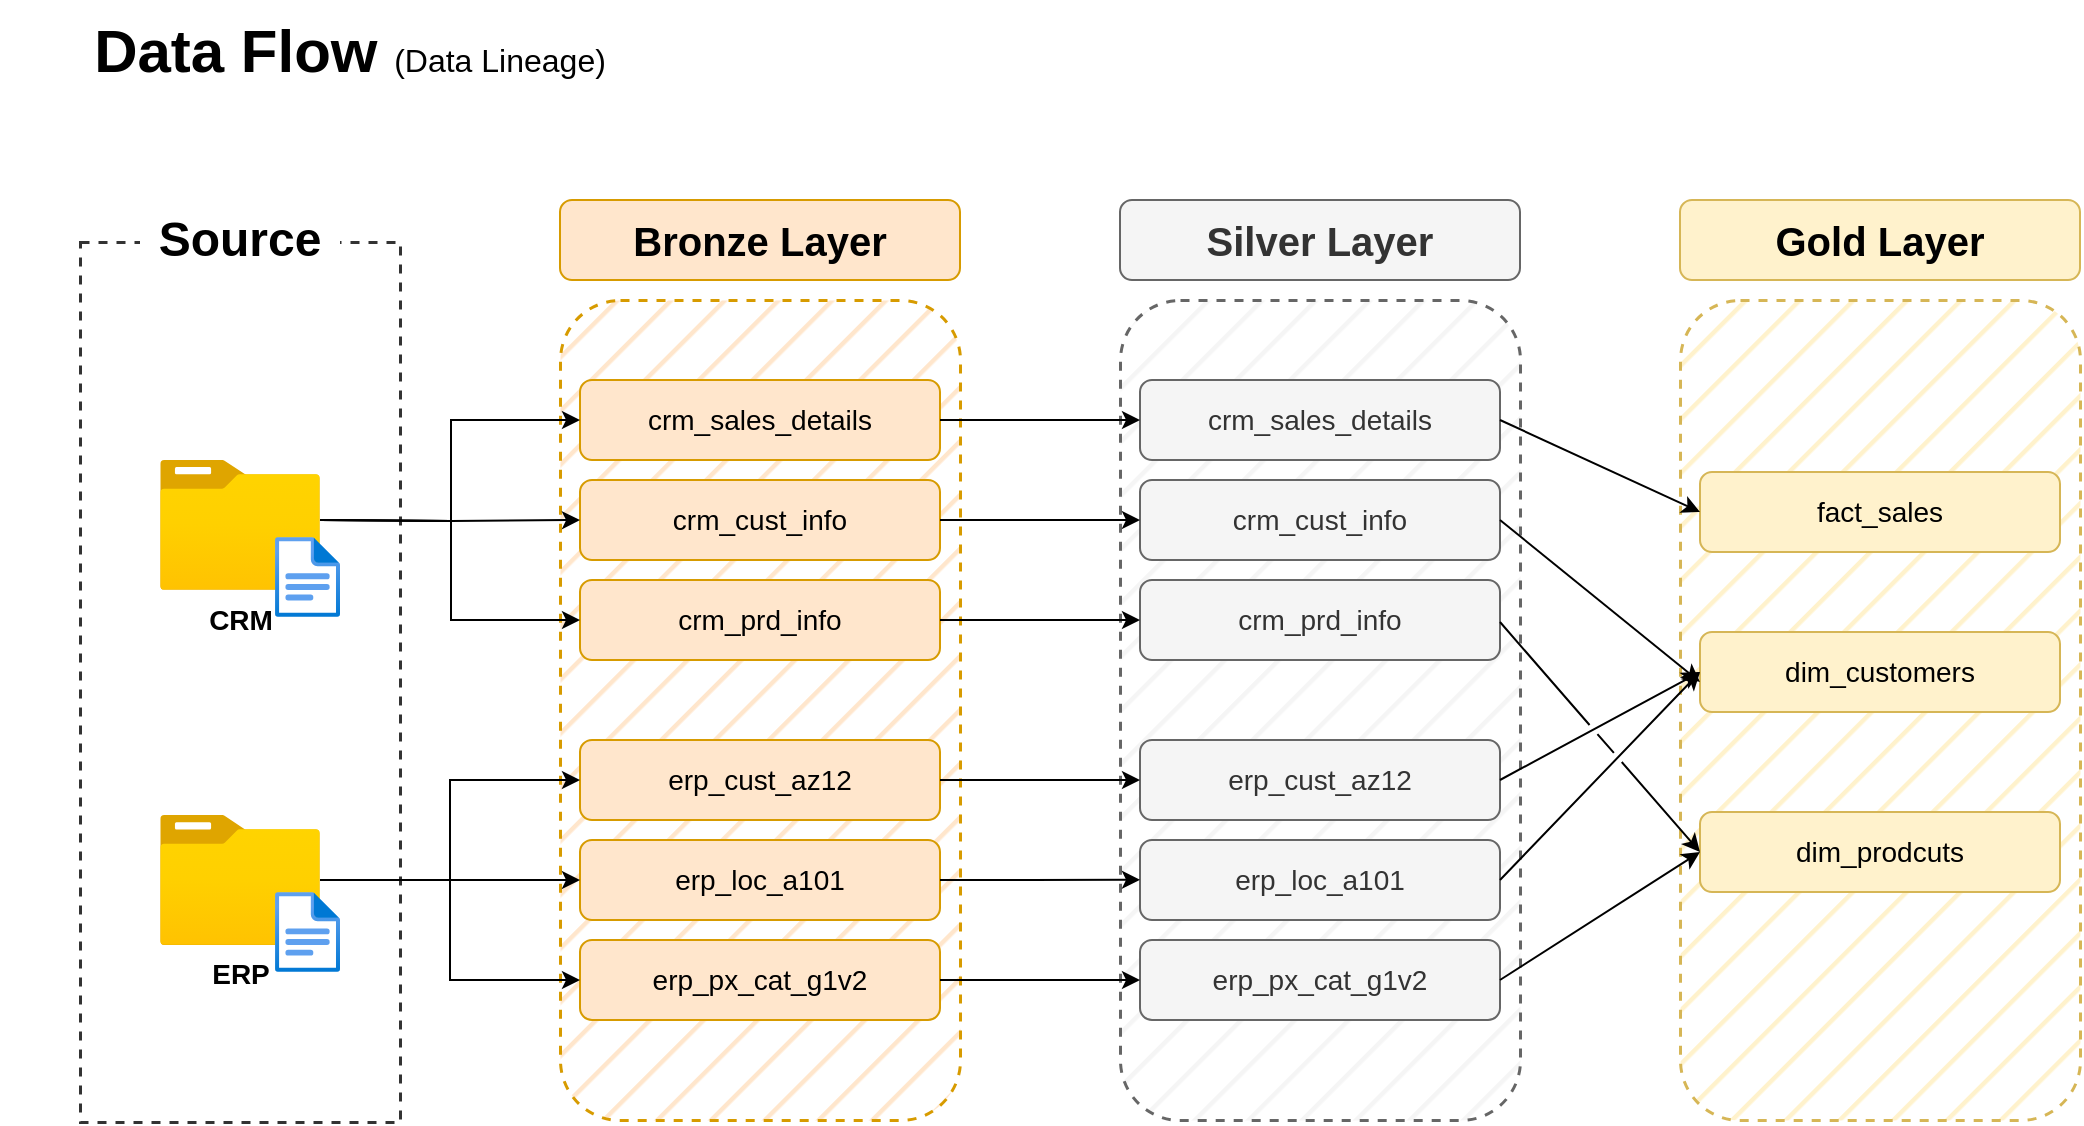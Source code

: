 <mxfile version="28.1.2">
  <diagram name="Page-1" id="CdkxmjYgeCRMkWTuVUf4">
    <mxGraphModel dx="1213" dy="727" grid="0" gridSize="10" guides="1" tooltips="1" connect="1" arrows="1" fold="1" page="1" pageScale="1" pageWidth="1169" pageHeight="827" math="0" shadow="0">
      <root>
        <mxCell id="0" />
        <mxCell id="1" parent="0" />
        <mxCell id="eLqcbsIIJh7kHSFu5TRq-1" value="&lt;font style=&quot;&quot;&gt;&lt;span style=&quot;font-weight: bold; font-size: 30px;&quot;&gt;Data Flow &lt;/span&gt;&lt;font style=&quot;font-size: 16px;&quot;&gt;(Data Lineage)&lt;/font&gt;&lt;/font&gt;" style="rounded=0;whiteSpace=wrap;html=1;fillColor=none;strokeColor=none;" parent="1" vertex="1">
          <mxGeometry x="40" y="40" width="350" height="50" as="geometry" />
        </mxCell>
        <mxCell id="yAWCUfIN0NA1F9ocFVg2-1" value="" style="rounded=0;whiteSpace=wrap;html=1;strokeColor=#333333;strokeWidth=1.5;fillColor=none;dashed=1;" parent="1" vertex="1">
          <mxGeometry x="80" y="161" width="160" height="440" as="geometry" />
        </mxCell>
        <mxCell id="yAWCUfIN0NA1F9ocFVg2-2" value="&lt;font style=&quot;font-size: 24px;&quot;&gt;&lt;b&gt;Source&lt;/b&gt;&lt;/font&gt;" style="rounded=1;whiteSpace=wrap;html=1;fillColor=default;strokeColor=none;" parent="1" vertex="1">
          <mxGeometry x="110" y="140" width="100" height="40" as="geometry" />
        </mxCell>
        <mxCell id="yAWCUfIN0NA1F9ocFVg2-4" value="&lt;font&gt;&lt;b&gt;ERP&lt;/b&gt;&lt;/font&gt;" style="image;aspect=fixed;html=1;points=[];align=center;fontSize=14;image=img/lib/azure2/general/Folder_Blank.svg;" parent="1" vertex="1">
          <mxGeometry x="120" y="447.54" width="80" height="64.93" as="geometry" />
        </mxCell>
        <mxCell id="yAWCUfIN0NA1F9ocFVg2-5" value="" style="rounded=1;whiteSpace=wrap;html=1;strokeColor=#d79b00;strokeWidth=1.5;fillColor=#ffe6cc;dashed=1;fillStyle=hatch;" parent="1" vertex="1">
          <mxGeometry x="320" y="190" width="200" height="410" as="geometry" />
        </mxCell>
        <mxCell id="yAWCUfIN0NA1F9ocFVg2-6" value="&lt;font style=&quot;font-size: 20px;&quot;&gt;&lt;b style=&quot;&quot;&gt;Bronze Layer&lt;/b&gt;&lt;/font&gt;" style="rounded=1;whiteSpace=wrap;html=1;fillColor=#ffe6cc;strokeColor=#d79b00;" parent="1" vertex="1">
          <mxGeometry x="320" y="140" width="200" height="40" as="geometry" />
        </mxCell>
        <mxCell id="yAWCUfIN0NA1F9ocFVg2-7" value="&lt;font&gt;&lt;span&gt;crm_sales_details&lt;/span&gt;&lt;/font&gt;" style="rounded=1;whiteSpace=wrap;html=1;fillColor=#ffe6cc;strokeColor=#d79b00;fontSize=14;fontStyle=0" parent="1" vertex="1">
          <mxGeometry x="330" y="230" width="180" height="40" as="geometry" />
        </mxCell>
        <mxCell id="yAWCUfIN0NA1F9ocFVg2-8" value="&lt;font&gt;&lt;span&gt;crm_cust_info&lt;/span&gt;&lt;/font&gt;" style="rounded=1;whiteSpace=wrap;html=1;fillColor=#ffe6cc;strokeColor=#d79b00;fontSize=14;fontStyle=0" parent="1" vertex="1">
          <mxGeometry x="330" y="280" width="180" height="40" as="geometry" />
        </mxCell>
        <mxCell id="yAWCUfIN0NA1F9ocFVg2-9" value="&lt;font&gt;&lt;span&gt;crm_prd_info&lt;/span&gt;&lt;/font&gt;" style="rounded=1;whiteSpace=wrap;html=1;fillColor=#ffe6cc;strokeColor=#d79b00;fontSize=14;fontStyle=0" parent="1" vertex="1">
          <mxGeometry x="330" y="330" width="180" height="40" as="geometry" />
        </mxCell>
        <mxCell id="yAWCUfIN0NA1F9ocFVg2-10" value="&lt;font&gt;&lt;span&gt;erp_cust_az12&lt;/span&gt;&lt;/font&gt;" style="rounded=1;whiteSpace=wrap;html=1;fillColor=#ffe6cc;strokeColor=#d79b00;fontSize=14;fontStyle=0" parent="1" vertex="1">
          <mxGeometry x="330" y="410" width="180" height="40" as="geometry" />
        </mxCell>
        <mxCell id="yAWCUfIN0NA1F9ocFVg2-11" value="&lt;font&gt;&lt;span&gt;erp_loc_a101&lt;/span&gt;&lt;/font&gt;" style="rounded=1;whiteSpace=wrap;html=1;fillColor=#ffe6cc;strokeColor=#d79b00;fontSize=14;fontStyle=0" parent="1" vertex="1">
          <mxGeometry x="330" y="460" width="180" height="40" as="geometry" />
        </mxCell>
        <mxCell id="yAWCUfIN0NA1F9ocFVg2-12" value="&lt;font&gt;&lt;span&gt;erp_px_cat_g1v2&lt;/span&gt;&lt;/font&gt;" style="rounded=1;whiteSpace=wrap;html=1;fillColor=#ffe6cc;strokeColor=#d79b00;fontSize=14;fontStyle=0" parent="1" vertex="1">
          <mxGeometry x="330" y="510" width="180" height="40" as="geometry" />
        </mxCell>
        <mxCell id="yAWCUfIN0NA1F9ocFVg2-24" style="edgeStyle=orthogonalEdgeStyle;rounded=0;orthogonalLoop=1;jettySize=auto;html=1;exitX=0.5;exitY=1;exitDx=0;exitDy=0;" parent="1" source="yAWCUfIN0NA1F9ocFVg2-2" target="yAWCUfIN0NA1F9ocFVg2-2" edge="1">
          <mxGeometry relative="1" as="geometry" />
        </mxCell>
        <mxCell id="yAWCUfIN0NA1F9ocFVg2-25" style="edgeStyle=orthogonalEdgeStyle;rounded=0;orthogonalLoop=1;jettySize=auto;html=1;entryX=0;entryY=0.5;entryDx=0;entryDy=0;" parent="1" target="yAWCUfIN0NA1F9ocFVg2-7" edge="1">
          <mxGeometry relative="1" as="geometry">
            <mxPoint x="200" y="300" as="sourcePoint" />
          </mxGeometry>
        </mxCell>
        <mxCell id="yAWCUfIN0NA1F9ocFVg2-26" style="edgeStyle=orthogonalEdgeStyle;rounded=0;orthogonalLoop=1;jettySize=auto;html=1;entryX=0;entryY=0.5;entryDx=0;entryDy=0;" parent="1" target="yAWCUfIN0NA1F9ocFVg2-8" edge="1">
          <mxGeometry relative="1" as="geometry">
            <mxPoint x="200" y="300" as="sourcePoint" />
          </mxGeometry>
        </mxCell>
        <mxCell id="yAWCUfIN0NA1F9ocFVg2-27" style="edgeStyle=orthogonalEdgeStyle;rounded=0;orthogonalLoop=1;jettySize=auto;html=1;entryX=0;entryY=0.5;entryDx=0;entryDy=0;" parent="1" target="yAWCUfIN0NA1F9ocFVg2-9" edge="1">
          <mxGeometry relative="1" as="geometry">
            <mxPoint x="200" y="300" as="sourcePoint" />
          </mxGeometry>
        </mxCell>
        <mxCell id="yAWCUfIN0NA1F9ocFVg2-30" style="edgeStyle=orthogonalEdgeStyle;rounded=0;orthogonalLoop=1;jettySize=auto;html=1;entryX=0;entryY=0.5;entryDx=0;entryDy=0;" parent="1" source="yAWCUfIN0NA1F9ocFVg2-4" target="yAWCUfIN0NA1F9ocFVg2-12" edge="1">
          <mxGeometry relative="1" as="geometry" />
        </mxCell>
        <mxCell id="yAWCUfIN0NA1F9ocFVg2-29" style="edgeStyle=orthogonalEdgeStyle;rounded=0;orthogonalLoop=1;jettySize=auto;html=1;entryX=0;entryY=0.5;entryDx=0;entryDy=0;" parent="1" source="yAWCUfIN0NA1F9ocFVg2-4" target="yAWCUfIN0NA1F9ocFVg2-11" edge="1">
          <mxGeometry relative="1" as="geometry" />
        </mxCell>
        <mxCell id="yAWCUfIN0NA1F9ocFVg2-28" style="edgeStyle=orthogonalEdgeStyle;rounded=0;orthogonalLoop=1;jettySize=auto;html=1;" parent="1" source="yAWCUfIN0NA1F9ocFVg2-4" target="yAWCUfIN0NA1F9ocFVg2-10" edge="1">
          <mxGeometry relative="1" as="geometry" />
        </mxCell>
        <mxCell id="92J3Kx2ti_8UkJIOiUgW-1" value="" style="rounded=1;whiteSpace=wrap;html=1;strokeColor=#666666;strokeWidth=1.5;fillColor=#f5f5f5;dashed=1;fillStyle=hatch;fontColor=#333333;" parent="1" vertex="1">
          <mxGeometry x="600" y="190" width="200" height="410" as="geometry" />
        </mxCell>
        <mxCell id="92J3Kx2ti_8UkJIOiUgW-2" value="&lt;font style=&quot;font-size: 20px;&quot;&gt;&lt;b style=&quot;&quot;&gt;Silver Layer&lt;/b&gt;&lt;/font&gt;" style="rounded=1;whiteSpace=wrap;html=1;fillColor=#f5f5f5;strokeColor=#666666;fontColor=#333333;" parent="1" vertex="1">
          <mxGeometry x="600" y="140" width="200" height="40" as="geometry" />
        </mxCell>
        <mxCell id="92J3Kx2ti_8UkJIOiUgW-3" value="&lt;font&gt;&lt;span&gt;crm_sales_details&lt;/span&gt;&lt;/font&gt;" style="rounded=1;whiteSpace=wrap;html=1;fillColor=#f5f5f5;strokeColor=#666666;fontSize=14;fontStyle=0;fontColor=#333333;" parent="1" vertex="1">
          <mxGeometry x="610" y="230" width="180" height="40" as="geometry" />
        </mxCell>
        <mxCell id="92J3Kx2ti_8UkJIOiUgW-4" value="&lt;font&gt;&lt;span&gt;crm_cust_info&lt;/span&gt;&lt;/font&gt;" style="rounded=1;whiteSpace=wrap;html=1;fillColor=#f5f5f5;strokeColor=#666666;fontSize=14;fontStyle=0;fontColor=#333333;" parent="1" vertex="1">
          <mxGeometry x="610" y="280" width="180" height="40" as="geometry" />
        </mxCell>
        <mxCell id="92J3Kx2ti_8UkJIOiUgW-5" value="&lt;font&gt;&lt;span&gt;crm_prd_info&lt;/span&gt;&lt;/font&gt;" style="rounded=1;whiteSpace=wrap;html=1;fillColor=#f5f5f5;strokeColor=#666666;fontSize=14;fontStyle=0;fontColor=#333333;" parent="1" vertex="1">
          <mxGeometry x="610" y="330" width="180" height="40" as="geometry" />
        </mxCell>
        <mxCell id="92J3Kx2ti_8UkJIOiUgW-6" value="&lt;font&gt;&lt;span&gt;erp_cust_az12&lt;/span&gt;&lt;/font&gt;" style="rounded=1;whiteSpace=wrap;html=1;fillColor=#f5f5f5;strokeColor=#666666;fontSize=14;fontStyle=0;fontColor=#333333;" parent="1" vertex="1">
          <mxGeometry x="610" y="410" width="180" height="40" as="geometry" />
        </mxCell>
        <mxCell id="92J3Kx2ti_8UkJIOiUgW-7" value="&lt;font&gt;&lt;span&gt;erp_loc_a101&lt;/span&gt;&lt;/font&gt;" style="rounded=1;whiteSpace=wrap;html=1;fillColor=#f5f5f5;strokeColor=#666666;fontSize=14;fontStyle=0;fontColor=#333333;" parent="1" vertex="1">
          <mxGeometry x="610" y="460" width="180" height="40" as="geometry" />
        </mxCell>
        <mxCell id="92J3Kx2ti_8UkJIOiUgW-8" value="&lt;font&gt;&lt;span&gt;erp_px_cat_g1v2&lt;/span&gt;&lt;/font&gt;" style="rounded=1;whiteSpace=wrap;html=1;fillColor=#f5f5f5;strokeColor=#666666;fontSize=14;fontStyle=0;fontColor=#333333;" parent="1" vertex="1">
          <mxGeometry x="610" y="510" width="180" height="40" as="geometry" />
        </mxCell>
        <mxCell id="92J3Kx2ti_8UkJIOiUgW-13" style="edgeStyle=orthogonalEdgeStyle;rounded=0;orthogonalLoop=1;jettySize=auto;html=1;entryX=0.05;entryY=0.707;entryDx=0;entryDy=0;entryPerimeter=0;" parent="1" source="yAWCUfIN0NA1F9ocFVg2-11" target="92J3Kx2ti_8UkJIOiUgW-1" edge="1">
          <mxGeometry relative="1" as="geometry" />
        </mxCell>
        <mxCell id="92J3Kx2ti_8UkJIOiUgW-9" style="edgeStyle=orthogonalEdgeStyle;rounded=0;orthogonalLoop=1;jettySize=auto;html=1;entryX=0;entryY=0.5;entryDx=0;entryDy=0;" parent="1" source="yAWCUfIN0NA1F9ocFVg2-7" target="92J3Kx2ti_8UkJIOiUgW-3" edge="1">
          <mxGeometry relative="1" as="geometry" />
        </mxCell>
        <mxCell id="92J3Kx2ti_8UkJIOiUgW-10" style="edgeStyle=orthogonalEdgeStyle;rounded=0;orthogonalLoop=1;jettySize=auto;html=1;" parent="1" source="yAWCUfIN0NA1F9ocFVg2-8" target="92J3Kx2ti_8UkJIOiUgW-4" edge="1">
          <mxGeometry relative="1" as="geometry" />
        </mxCell>
        <mxCell id="92J3Kx2ti_8UkJIOiUgW-11" style="edgeStyle=orthogonalEdgeStyle;rounded=0;orthogonalLoop=1;jettySize=auto;html=1;entryX=0;entryY=0.5;entryDx=0;entryDy=0;" parent="1" source="yAWCUfIN0NA1F9ocFVg2-9" target="92J3Kx2ti_8UkJIOiUgW-5" edge="1">
          <mxGeometry relative="1" as="geometry" />
        </mxCell>
        <mxCell id="92J3Kx2ti_8UkJIOiUgW-12" style="edgeStyle=orthogonalEdgeStyle;rounded=0;orthogonalLoop=1;jettySize=auto;html=1;" parent="1" source="yAWCUfIN0NA1F9ocFVg2-10" target="92J3Kx2ti_8UkJIOiUgW-6" edge="1">
          <mxGeometry relative="1" as="geometry" />
        </mxCell>
        <mxCell id="92J3Kx2ti_8UkJIOiUgW-14" style="edgeStyle=orthogonalEdgeStyle;rounded=0;orthogonalLoop=1;jettySize=auto;html=1;" parent="1" source="yAWCUfIN0NA1F9ocFVg2-12" target="92J3Kx2ti_8UkJIOiUgW-8" edge="1">
          <mxGeometry relative="1" as="geometry" />
        </mxCell>
        <mxCell id="92J3Kx2ti_8UkJIOiUgW-15" value="" style="rounded=1;whiteSpace=wrap;html=1;strokeColor=#d6b656;strokeWidth=1.5;fillColor=#fff2cc;dashed=1;fillStyle=hatch;" parent="1" vertex="1">
          <mxGeometry x="880" y="190" width="200" height="410" as="geometry" />
        </mxCell>
        <mxCell id="92J3Kx2ti_8UkJIOiUgW-16" value="&lt;font style=&quot;font-size: 20px;&quot;&gt;&lt;b style=&quot;&quot;&gt;Gold Layer&lt;/b&gt;&lt;/font&gt;" style="rounded=1;whiteSpace=wrap;html=1;fillColor=#fff2cc;strokeColor=#d6b656;" parent="1" vertex="1">
          <mxGeometry x="880" y="140" width="200" height="40" as="geometry" />
        </mxCell>
        <mxCell id="92J3Kx2ti_8UkJIOiUgW-17" value="&lt;font&gt;&lt;span&gt;fact_sales&lt;/span&gt;&lt;/font&gt;" style="rounded=1;whiteSpace=wrap;html=1;fillColor=#fff2cc;strokeColor=#d6b656;fontSize=14;fontStyle=0;" parent="1" vertex="1">
          <mxGeometry x="890" y="276" width="180" height="40" as="geometry" />
        </mxCell>
        <mxCell id="92J3Kx2ti_8UkJIOiUgW-18" value="&lt;font&gt;&lt;span&gt;dim_customers&lt;/span&gt;&lt;/font&gt;" style="rounded=1;whiteSpace=wrap;html=1;fillColor=#fff2cc;strokeColor=#d6b656;fontSize=14;fontStyle=0;" parent="1" vertex="1">
          <mxGeometry x="890" y="356" width="180" height="40" as="geometry" />
        </mxCell>
        <mxCell id="92J3Kx2ti_8UkJIOiUgW-19" value="&lt;font&gt;&lt;span&gt;dim_prodcuts&lt;/span&gt;&lt;/font&gt;" style="rounded=1;whiteSpace=wrap;html=1;fillColor=#fff2cc;strokeColor=#d6b656;fontSize=14;fontStyle=0;" parent="1" vertex="1">
          <mxGeometry x="890" y="446" width="180" height="40" as="geometry" />
        </mxCell>
        <mxCell id="92J3Kx2ti_8UkJIOiUgW-24" value="" style="endArrow=classic;html=1;rounded=0;entryX=0;entryY=0.5;entryDx=0;entryDy=0;" parent="1" target="92J3Kx2ti_8UkJIOiUgW-17" edge="1">
          <mxGeometry width="50" height="50" relative="1" as="geometry">
            <mxPoint x="790" y="250" as="sourcePoint" />
            <mxPoint x="840" y="200" as="targetPoint" />
          </mxGeometry>
        </mxCell>
        <mxCell id="92J3Kx2ti_8UkJIOiUgW-25" value="" style="endArrow=classic;html=1;rounded=0;entryX=0;entryY=0.5;entryDx=0;entryDy=0;jumpStyle=gap;" parent="1" edge="1">
          <mxGeometry width="50" height="50" relative="1" as="geometry">
            <mxPoint x="790" y="300" as="sourcePoint" />
            <mxPoint x="890" y="381" as="targetPoint" />
          </mxGeometry>
        </mxCell>
        <mxCell id="92J3Kx2ti_8UkJIOiUgW-26" value="" style="endArrow=classic;html=1;rounded=0;entryX=0;entryY=0.5;entryDx=0;entryDy=0;exitX=1;exitY=0.5;exitDx=0;exitDy=0;jumpStyle=gap;" parent="1" source="92J3Kx2ti_8UkJIOiUgW-6" target="92J3Kx2ti_8UkJIOiUgW-18" edge="1">
          <mxGeometry width="50" height="50" relative="1" as="geometry">
            <mxPoint x="830" y="420" as="sourcePoint" />
            <mxPoint x="930" y="501" as="targetPoint" />
          </mxGeometry>
        </mxCell>
        <mxCell id="92J3Kx2ti_8UkJIOiUgW-27" value="" style="endArrow=classic;html=1;rounded=0;entryX=0;entryY=0.5;entryDx=0;entryDy=0;exitX=1;exitY=0.5;exitDx=0;exitDy=0;jumpStyle=gap;" parent="1" source="92J3Kx2ti_8UkJIOiUgW-7" target="92J3Kx2ti_8UkJIOiUgW-18" edge="1">
          <mxGeometry width="50" height="50" relative="1" as="geometry">
            <mxPoint x="830" y="460" as="sourcePoint" />
            <mxPoint x="930" y="541" as="targetPoint" />
          </mxGeometry>
        </mxCell>
        <mxCell id="92J3Kx2ti_8UkJIOiUgW-28" value="" style="endArrow=classic;html=1;rounded=0;entryX=0;entryY=0.5;entryDx=0;entryDy=0;jumpStyle=gap;" parent="1" target="92J3Kx2ti_8UkJIOiUgW-19" edge="1">
          <mxGeometry width="50" height="50" relative="1" as="geometry">
            <mxPoint x="790" y="351" as="sourcePoint" />
            <mxPoint x="860" y="450" as="targetPoint" />
          </mxGeometry>
        </mxCell>
        <mxCell id="92J3Kx2ti_8UkJIOiUgW-29" value="" style="endArrow=classic;html=1;rounded=0;entryX=0;entryY=0.5;entryDx=0;entryDy=0;exitX=1;exitY=0.5;exitDx=0;exitDy=0;jumpStyle=gap;" parent="1" source="92J3Kx2ti_8UkJIOiUgW-8" target="92J3Kx2ti_8UkJIOiUgW-19" edge="1">
          <mxGeometry width="50" height="50" relative="1" as="geometry">
            <mxPoint x="810" y="480" as="sourcePoint" />
            <mxPoint x="910" y="561" as="targetPoint" />
          </mxGeometry>
        </mxCell>
        <mxCell id="7VOQlOgPPWi1neVbpIUN-2" value="" style="image;aspect=fixed;html=1;points=[];align=center;fontSize=12;image=img/lib/azure2/general/File.svg;" vertex="1" parent="1">
          <mxGeometry x="177.54" y="486" width="32.46" height="40" as="geometry" />
        </mxCell>
        <mxCell id="7VOQlOgPPWi1neVbpIUN-3" value="&lt;font&gt;&lt;b&gt;CRM&lt;/b&gt;&lt;/font&gt;" style="image;aspect=fixed;html=1;points=[];align=center;fontSize=14;image=img/lib/azure2/general/Folder_Blank.svg;" vertex="1" parent="1">
          <mxGeometry x="120" y="270" width="80" height="64.93" as="geometry" />
        </mxCell>
        <mxCell id="7VOQlOgPPWi1neVbpIUN-4" value="" style="image;aspect=fixed;html=1;points=[];align=center;fontSize=12;image=img/lib/azure2/general/File.svg;" vertex="1" parent="1">
          <mxGeometry x="177.54" y="308.46" width="32.46" height="40" as="geometry" />
        </mxCell>
      </root>
    </mxGraphModel>
  </diagram>
</mxfile>
